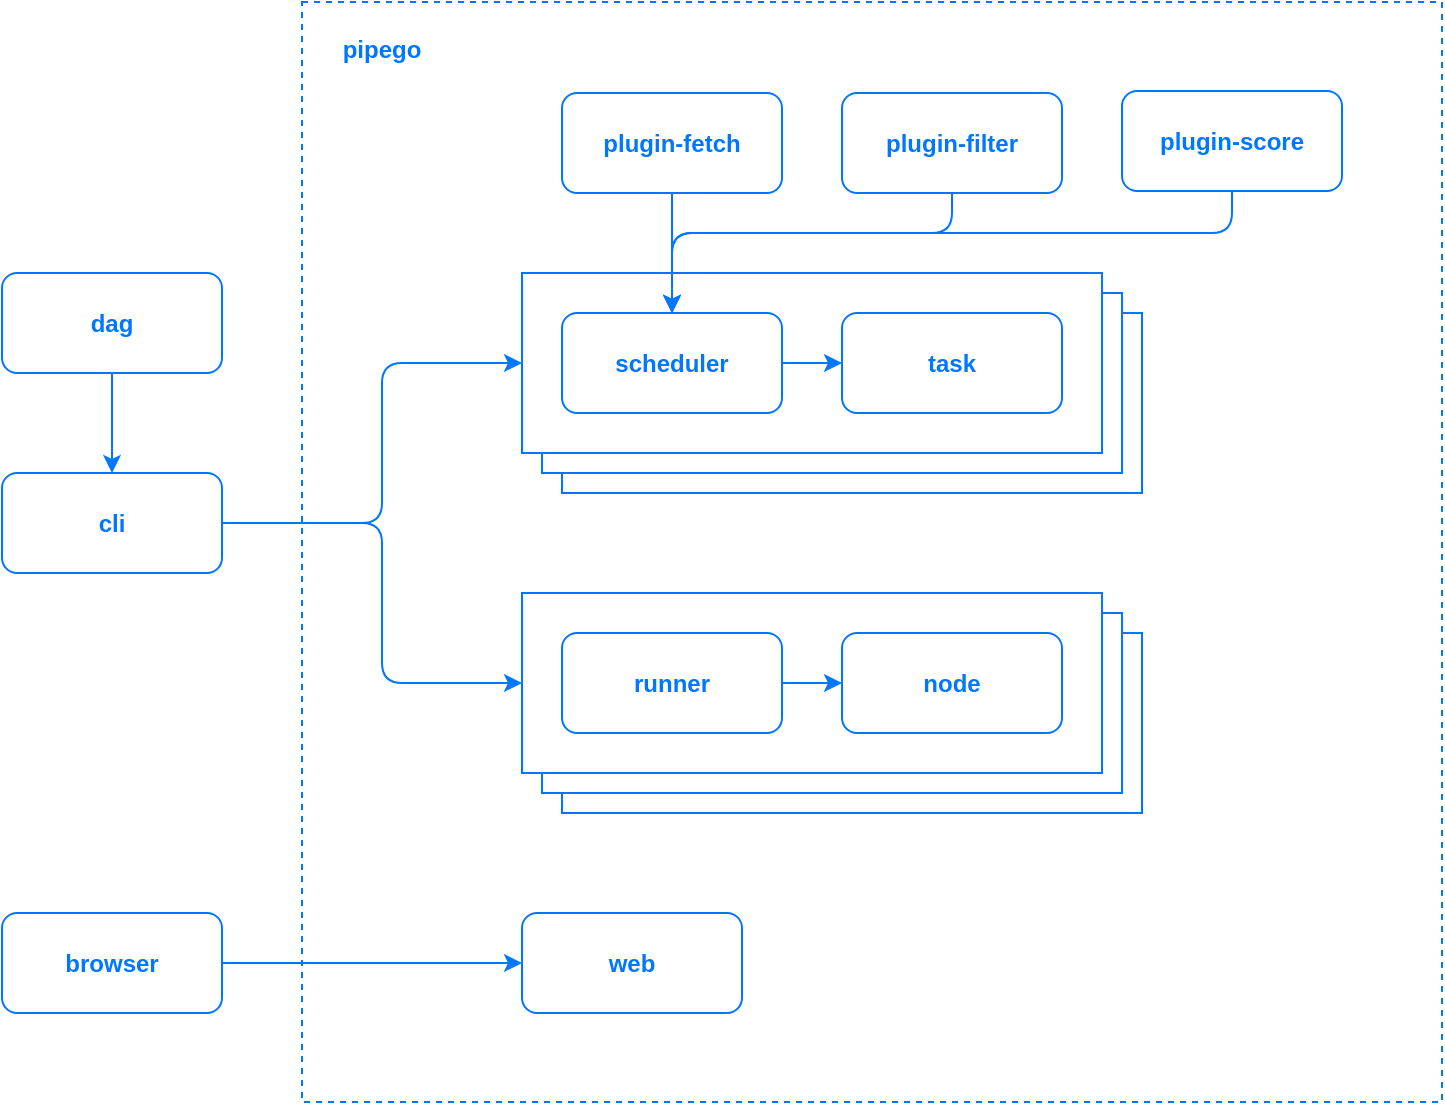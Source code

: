 <mxfile scale="2" border="0">
    <diagram id="hEeUyhEuUHNxcRoj7Iha" name="Page-1">
        <mxGraphModel dx="1027" dy="666" grid="1" gridSize="10" guides="1" tooltips="1" connect="1" arrows="1" fold="1" page="1" pageScale="1" pageWidth="850" pageHeight="1100" math="0" shadow="0">
            <root>
                <mxCell id="0"/>
                <mxCell id="1" parent="0"/>
                <mxCell id="4" value="" style="rounded=0;whiteSpace=wrap;html=1;dashed=1;strokeColor=#0077FF;" parent="1" vertex="1">
                    <mxGeometry x="460" y="50" width="570" height="550" as="geometry"/>
                </mxCell>
                <mxCell id="17" value="" style="rounded=0;whiteSpace=wrap;html=1;fontColor=#0077FF;fontStyle=1;strokeColor=#0077FF;" parent="1" vertex="1">
                    <mxGeometry x="590" y="205.5" width="290" height="90" as="geometry"/>
                </mxCell>
                <mxCell id="16" value="" style="rounded=0;whiteSpace=wrap;html=1;fontColor=#0077FF;fontStyle=1;strokeColor=#0077FF;" parent="1" vertex="1">
                    <mxGeometry x="580" y="195.5" width="290" height="90" as="geometry"/>
                </mxCell>
                <mxCell id="14" value="" style="rounded=0;whiteSpace=wrap;html=1;fontColor=#0077FF;fontStyle=1;strokeColor=#0077FF;" parent="1" vertex="1">
                    <mxGeometry x="570" y="185.5" width="290" height="90" as="geometry"/>
                </mxCell>
                <mxCell id="5" value="pipego" style="text;html=1;strokeColor=none;fillColor=none;align=center;verticalAlign=middle;whiteSpace=wrap;rounded=0;fontStyle=1;fontColor=#0077FF;" parent="1" vertex="1">
                    <mxGeometry x="470" y="59" width="60" height="30" as="geometry"/>
                </mxCell>
                <mxCell id="7" value="browser" style="rounded=1;whiteSpace=wrap;html=1;fontStyle=1;strokeColor=#0077FF;fillColor=none;fontColor=#0077FF;" parent="1" vertex="1">
                    <mxGeometry x="310" y="505.5" width="110" height="50" as="geometry"/>
                </mxCell>
                <mxCell id="8" value="cli" style="rounded=1;whiteSpace=wrap;html=1;fillColor=none;strokeColor=#0077FF;fontStyle=1;fontColor=#0077FF;" parent="1" vertex="1">
                    <mxGeometry x="310" y="285.5" width="110" height="50" as="geometry"/>
                </mxCell>
                <mxCell id="10" value="scheduler" style="rounded=1;whiteSpace=wrap;html=1;fontColor=#0077FF;fontStyle=1;strokeColor=#0077FF;" parent="1" vertex="1">
                    <mxGeometry x="590" y="205.5" width="110" height="50" as="geometry"/>
                </mxCell>
                <mxCell id="15" value="task" style="rounded=1;whiteSpace=wrap;html=1;fontColor=#0077FF;fontStyle=1;strokeColor=#0077FF;" parent="1" vertex="1">
                    <mxGeometry x="730" y="205.5" width="110" height="50" as="geometry"/>
                </mxCell>
                <mxCell id="18" value="" style="endArrow=classic;html=1;entryX=0;entryY=0.5;entryDx=0;entryDy=0;exitX=1;exitY=0.5;exitDx=0;exitDy=0;fontColor=#0077FF;fontStyle=1;strokeColor=#0077FF;" parent="1" source="10" target="15" edge="1">
                    <mxGeometry width="50" height="50" relative="1" as="geometry">
                        <mxPoint x="590" y="315.5" as="sourcePoint"/>
                        <mxPoint x="640" y="265.5" as="targetPoint"/>
                    </mxGeometry>
                </mxCell>
                <mxCell id="25" value="" style="rounded=0;whiteSpace=wrap;html=1;fontColor=#0077FF;fontStyle=1;strokeColor=#0077FF;" parent="1" vertex="1">
                    <mxGeometry x="590" y="365.5" width="290" height="90" as="geometry"/>
                </mxCell>
                <mxCell id="26" value="" style="rounded=0;whiteSpace=wrap;html=1;fontColor=#0077FF;fontStyle=1;strokeColor=#0077FF;" parent="1" vertex="1">
                    <mxGeometry x="580" y="355.5" width="290" height="90" as="geometry"/>
                </mxCell>
                <mxCell id="27" value="" style="rounded=0;whiteSpace=wrap;html=1;fontColor=#0077FF;fontStyle=1;strokeColor=#0077FF;" parent="1" vertex="1">
                    <mxGeometry x="570" y="345.5" width="290" height="90" as="geometry"/>
                </mxCell>
                <mxCell id="28" value="runner" style="rounded=1;whiteSpace=wrap;html=1;fontColor=#0077FF;fontStyle=1;strokeColor=#0077FF;" parent="1" vertex="1">
                    <mxGeometry x="590" y="365.5" width="110" height="50" as="geometry"/>
                </mxCell>
                <mxCell id="29" value="node" style="rounded=1;whiteSpace=wrap;html=1;fontColor=#0077FF;fontStyle=1;strokeColor=#0077FF;" parent="1" vertex="1">
                    <mxGeometry x="730" y="365.5" width="110" height="50" as="geometry"/>
                </mxCell>
                <mxCell id="30" value="" style="endArrow=classic;html=1;entryX=0;entryY=0.5;entryDx=0;entryDy=0;exitX=1;exitY=0.5;exitDx=0;exitDy=0;fontColor=#0077FF;fontStyle=1;strokeColor=#0077FF;" parent="1" source="28" target="29" edge="1">
                    <mxGeometry width="50" height="50" relative="1" as="geometry">
                        <mxPoint x="590" y="475.5" as="sourcePoint"/>
                        <mxPoint x="640" y="425.5" as="targetPoint"/>
                    </mxGeometry>
                </mxCell>
                <mxCell id="31" value="" style="endArrow=classic;startArrow=none;html=1;exitX=1;exitY=0.5;exitDx=0;exitDy=0;entryX=0;entryY=0.5;entryDx=0;entryDy=0;startFill=0;fontStyle=1;strokeColor=#0077FF;" parent="1" source="7" target="38" edge="1">
                    <mxGeometry width="50" height="50" relative="1" as="geometry">
                        <mxPoint x="540" y="370" as="sourcePoint"/>
                        <mxPoint x="590" y="320" as="targetPoint"/>
                    </mxGeometry>
                </mxCell>
                <mxCell id="32" value="" style="edgeStyle=elbowEdgeStyle;elbow=horizontal;endArrow=classic;html=1;entryX=0;entryY=0.5;entryDx=0;entryDy=0;exitX=1;exitY=0.5;exitDx=0;exitDy=0;startArrow=none;startFill=0;strokeColor=#0077FF;" parent="1" source="8" target="14" edge="1">
                    <mxGeometry width="50" height="50" relative="1" as="geometry">
                        <mxPoint x="550" y="440" as="sourcePoint"/>
                        <mxPoint x="600" y="390" as="targetPoint"/>
                        <Array as="points">
                            <mxPoint x="500" y="260"/>
                        </Array>
                    </mxGeometry>
                </mxCell>
                <mxCell id="33" value="" style="edgeStyle=elbowEdgeStyle;elbow=horizontal;endArrow=classic;html=1;entryX=0;entryY=0.5;entryDx=0;entryDy=0;exitX=1;exitY=0.5;exitDx=0;exitDy=0;startArrow=none;startFill=0;strokeColor=#0077FF;" parent="1" source="8" target="27" edge="1">
                    <mxGeometry width="50" height="50" relative="1" as="geometry">
                        <mxPoint x="390" y="325" as="sourcePoint"/>
                        <mxPoint x="590" y="235" as="targetPoint"/>
                        <Array as="points">
                            <mxPoint x="500" y="340"/>
                        </Array>
                    </mxGeometry>
                </mxCell>
                <mxCell id="34" value="plugin-fetch" style="rounded=1;whiteSpace=wrap;html=1;fontColor=#0077FF;fontStyle=1;strokeColor=#0077FF;" parent="1" vertex="1">
                    <mxGeometry x="590" y="95.5" width="110" height="50" as="geometry"/>
                </mxCell>
                <mxCell id="35" value="plugin-filter" style="rounded=1;whiteSpace=wrap;html=1;fontColor=#0077FF;fontStyle=1;strokeColor=#0077FF;" parent="1" vertex="1">
                    <mxGeometry x="730" y="95.5" width="110" height="50" as="geometry"/>
                </mxCell>
                <mxCell id="36" value="" style="endArrow=classic;html=1;exitX=0.5;exitY=1;exitDx=0;exitDy=0;entryX=0.5;entryY=0;entryDx=0;entryDy=0;fontColor=#0077FF;fontStyle=1;strokeColor=#0077FF;" parent="1" source="34" target="10" edge="1">
                    <mxGeometry width="50" height="50" relative="1" as="geometry">
                        <mxPoint x="660" y="325.5" as="sourcePoint"/>
                        <mxPoint x="710" y="275.5" as="targetPoint"/>
                    </mxGeometry>
                </mxCell>
                <mxCell id="37" value="" style="edgeStyle=elbowEdgeStyle;elbow=vertical;endArrow=classic;html=1;exitX=0.5;exitY=1;exitDx=0;exitDy=0;entryX=0.5;entryY=0;entryDx=0;entryDy=0;fontColor=#0077FF;fontStyle=1;strokeColor=#0077FF;" parent="1" source="35" target="10" edge="1">
                    <mxGeometry width="50" height="50" relative="1" as="geometry">
                        <mxPoint x="680" y="345.5" as="sourcePoint"/>
                        <mxPoint x="730" y="295.5" as="targetPoint"/>
                        <Array as="points">
                            <mxPoint x="720" y="165.5"/>
                        </Array>
                    </mxGeometry>
                </mxCell>
                <mxCell id="38" value="web" style="rounded=1;whiteSpace=wrap;html=1;fontStyle=1;strokeColor=#0077FF;fillColor=none;fontColor=#0077FF;" parent="1" vertex="1">
                    <mxGeometry x="570" y="505.5" width="110" height="50" as="geometry"/>
                </mxCell>
                <mxCell id="42" value="plugin-score" style="rounded=1;whiteSpace=wrap;html=1;fontColor=#0077FF;fontStyle=1;strokeColor=#0077FF;" parent="1" vertex="1">
                    <mxGeometry x="870" y="94.5" width="110" height="50" as="geometry"/>
                </mxCell>
                <mxCell id="43" value="" style="edgeStyle=elbowEdgeStyle;elbow=vertical;endArrow=classic;html=1;exitX=0.5;exitY=1;exitDx=0;exitDy=0;entryX=0.5;entryY=0;entryDx=0;entryDy=0;fontColor=#0077FF;fontStyle=1;strokeColor=#0077FF;" parent="1" source="42" target="10" edge="1">
                    <mxGeometry width="50" height="50" relative="1" as="geometry">
                        <mxPoint x="795" y="155.5" as="sourcePoint"/>
                        <mxPoint x="655" y="215.5" as="targetPoint"/>
                        <Array as="points">
                            <mxPoint x="790" y="165.5"/>
                        </Array>
                    </mxGeometry>
                </mxCell>
                <mxCell id="44" value="&lt;font color=&quot;#0077ff&quot;&gt;dag&lt;/font&gt;" style="rounded=1;whiteSpace=wrap;html=1;fillColor=none;strokeColor=#0077FF;shadow=0;fontStyle=1" parent="1" vertex="1">
                    <mxGeometry x="310" y="185.5" width="110" height="50" as="geometry"/>
                </mxCell>
                <mxCell id="52" value="" style="endArrow=classic;html=1;exitX=0.5;exitY=1;exitDx=0;exitDy=0;entryX=0.5;entryY=0;entryDx=0;entryDy=0;strokeColor=#0077FF;" parent="1" source="44" target="8" edge="1">
                    <mxGeometry width="50" height="50" relative="1" as="geometry">
                        <mxPoint x="630" y="455.5" as="sourcePoint"/>
                        <mxPoint x="680" y="405.5" as="targetPoint"/>
                    </mxGeometry>
                </mxCell>
            </root>
        </mxGraphModel>
    </diagram>
</mxfile>